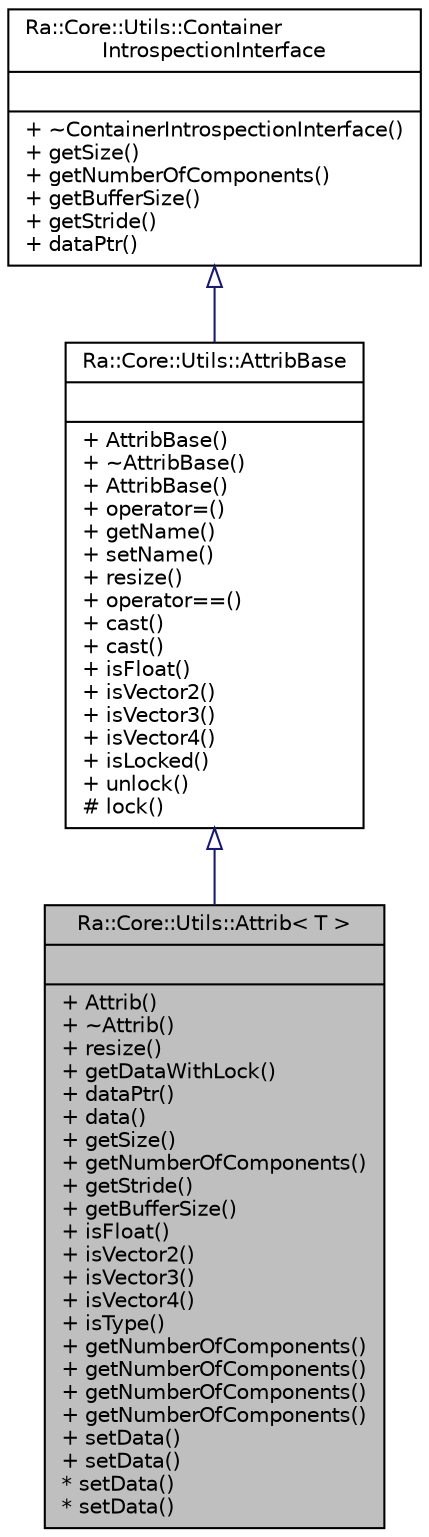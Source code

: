 digraph "Ra::Core::Utils::Attrib&lt; T &gt;"
{
 // INTERACTIVE_SVG=YES
 // LATEX_PDF_SIZE
  edge [fontname="Helvetica",fontsize="10",labelfontname="Helvetica",labelfontsize="10"];
  node [fontname="Helvetica",fontsize="10",shape=record];
  Node1 [label="{Ra::Core::Utils::Attrib\< T \>\n||+ Attrib()\l+ ~Attrib()\l+ resize()\l+ getDataWithLock()\l+ dataPtr()\l+ data()\l+ getSize()\l+ getNumberOfComponents()\l+ getStride()\l+ getBufferSize()\l+ isFloat()\l+ isVector2()\l+ isVector3()\l+ isVector4()\l+ isType()\l+ getNumberOfComponents()\l+ getNumberOfComponents()\l+ getNumberOfComponents()\l+ getNumberOfComponents()\l+ setData()\l+ setData()\l* setData()\l* setData()\l}",height=0.2,width=0.4,color="black", fillcolor="grey75", style="filled", fontcolor="black",tooltip=" "];
  Node2 -> Node1 [dir="back",color="midnightblue",fontsize="10",style="solid",arrowtail="onormal",fontname="Helvetica"];
  Node2 [label="{Ra::Core::Utils::AttribBase\n||+ AttribBase()\l+ ~AttribBase()\l+ AttribBase()\l+ operator=()\l+ getName()\l+ setName()\l+ resize()\l+ operator==()\l+ cast()\l+ cast()\l+ isFloat()\l+ isVector2()\l+ isVector3()\l+ isVector4()\l+ isLocked()\l+ unlock()\l# lock()\l}",height=0.2,width=0.4,color="black", fillcolor="white", style="filled",URL="$classRa_1_1Core_1_1Utils_1_1AttribBase.html",tooltip=" "];
  Node3 -> Node2 [dir="back",color="midnightblue",fontsize="10",style="solid",arrowtail="onormal",fontname="Helvetica"];
  Node3 [label="{Ra::Core::Utils::Container\lIntrospectionInterface\n||+ ~ContainerIntrospectionInterface()\l+ getSize()\l+ getNumberOfComponents()\l+ getBufferSize()\l+ getStride()\l+ dataPtr()\l}",height=0.2,width=0.4,color="black", fillcolor="white", style="filled",URL="$classRa_1_1Core_1_1Utils_1_1ContainerIntrospectionInterface.html",tooltip="This class defines the introspection interface a container need to implement."];
}
